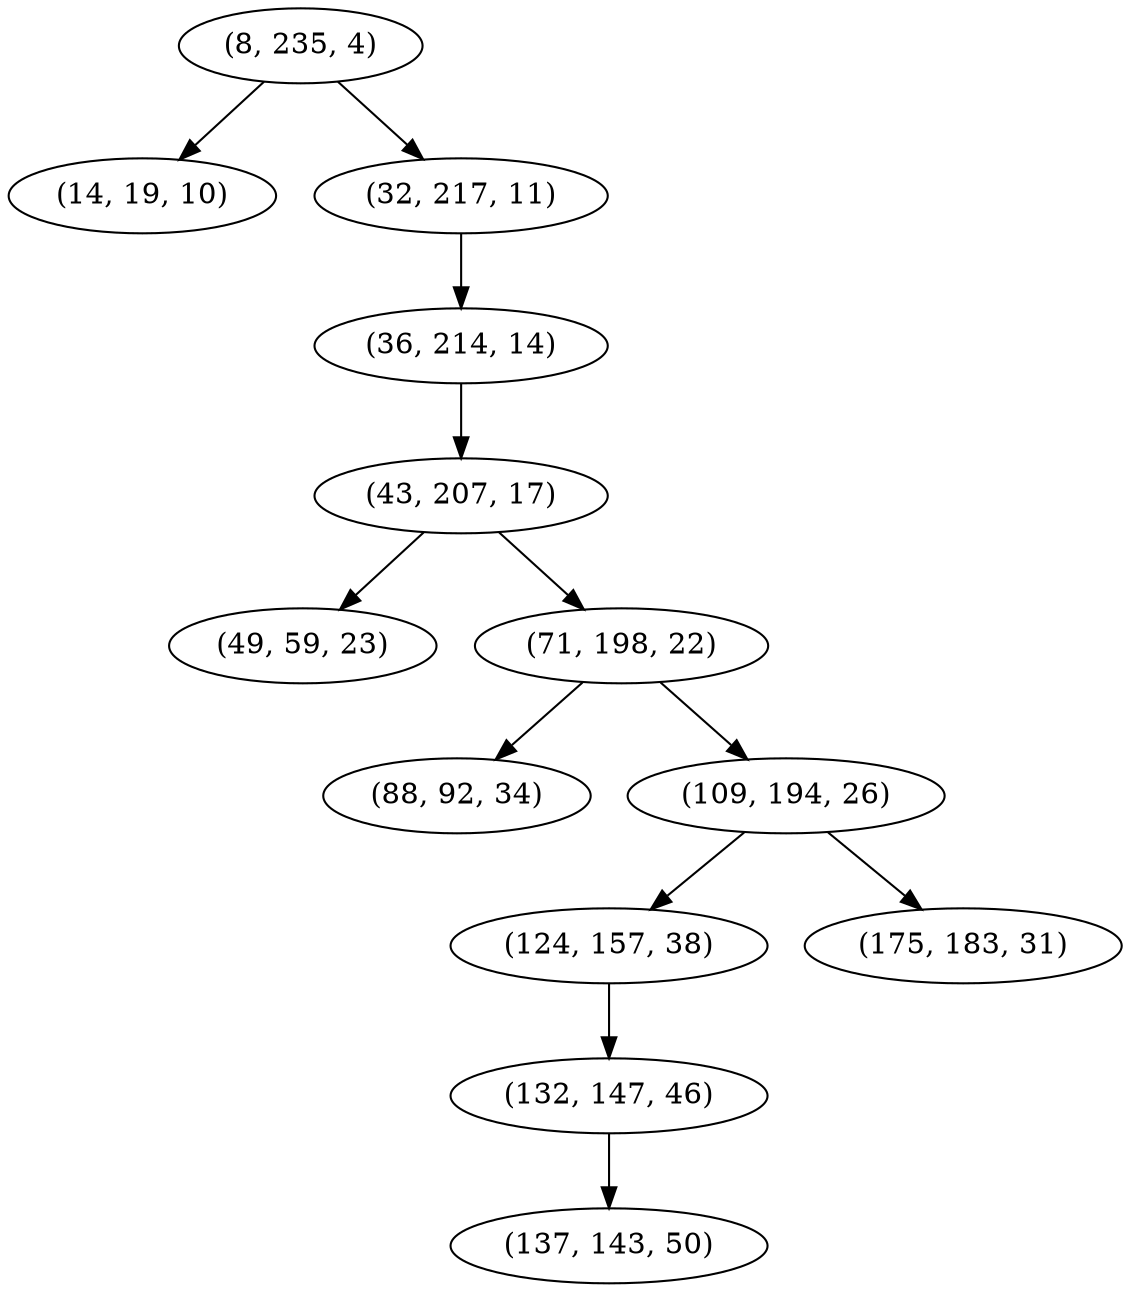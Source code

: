 digraph tree {
    "(8, 235, 4)";
    "(14, 19, 10)";
    "(32, 217, 11)";
    "(36, 214, 14)";
    "(43, 207, 17)";
    "(49, 59, 23)";
    "(71, 198, 22)";
    "(88, 92, 34)";
    "(109, 194, 26)";
    "(124, 157, 38)";
    "(132, 147, 46)";
    "(137, 143, 50)";
    "(175, 183, 31)";
    "(8, 235, 4)" -> "(14, 19, 10)";
    "(8, 235, 4)" -> "(32, 217, 11)";
    "(32, 217, 11)" -> "(36, 214, 14)";
    "(36, 214, 14)" -> "(43, 207, 17)";
    "(43, 207, 17)" -> "(49, 59, 23)";
    "(43, 207, 17)" -> "(71, 198, 22)";
    "(71, 198, 22)" -> "(88, 92, 34)";
    "(71, 198, 22)" -> "(109, 194, 26)";
    "(109, 194, 26)" -> "(124, 157, 38)";
    "(109, 194, 26)" -> "(175, 183, 31)";
    "(124, 157, 38)" -> "(132, 147, 46)";
    "(132, 147, 46)" -> "(137, 143, 50)";
}
